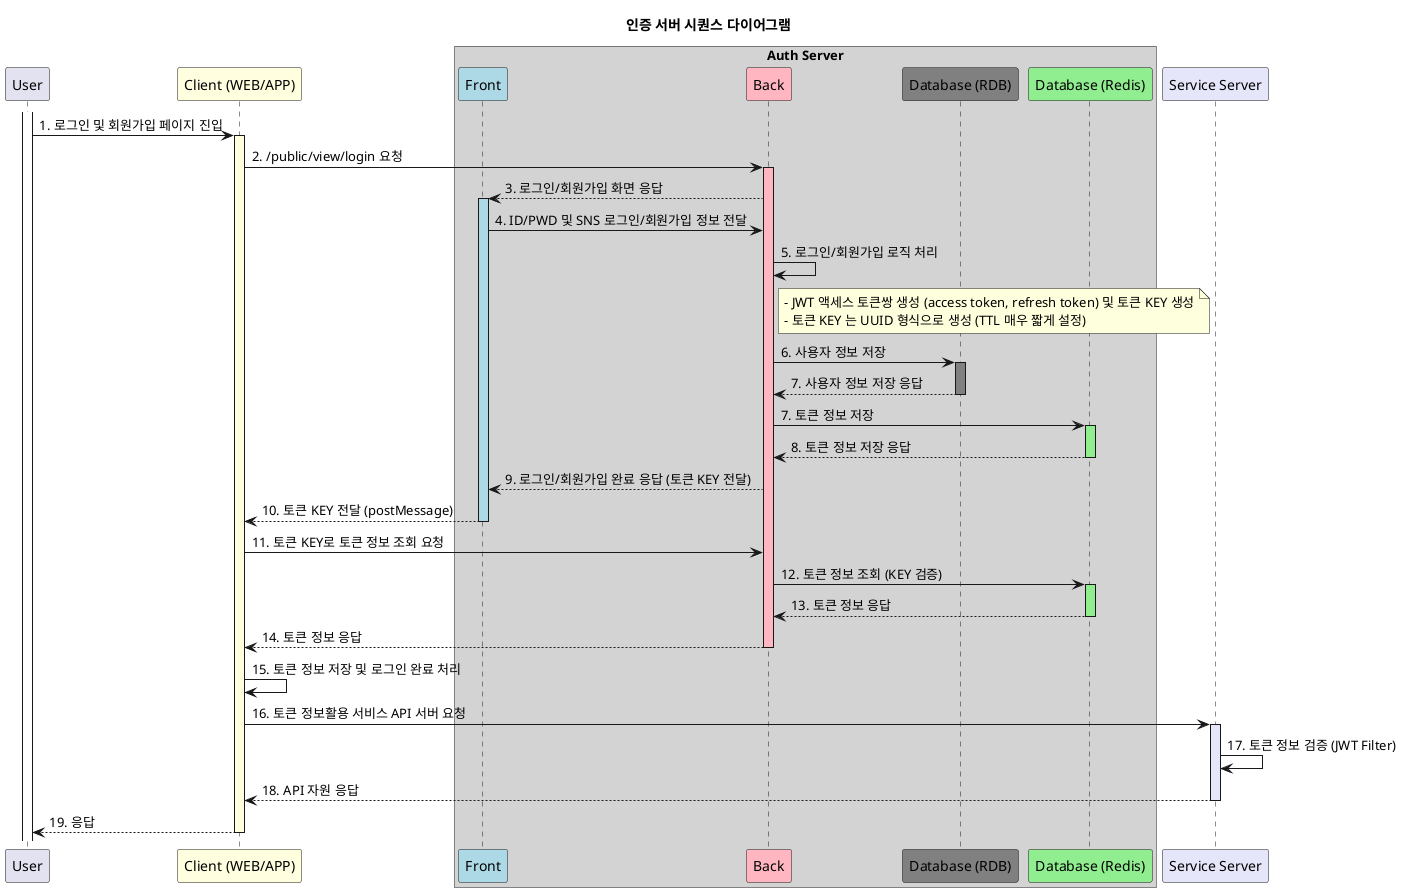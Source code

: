 @startuml
title 인증 서버 시퀀스 다이어그램

'---------------------------------------------------
' 객체 정의
'---------------------------------------------------
participant "User"     as USER
participant "Client (WEB/APP)"                    as CLIENT  #lightyellow
box "Auth Server"  #lightGray
participant "Front"       as SERVERF #lightblue
participant "Back"        as SERVERB #lightpink
participant "Database (RDB)"            as DB      #gray
participant "Database (Redis)"          as REDIS   #lightgreen
end box
participant "Service Server"     as SERVERS #lavender

'---------------------------------------------------
' OAuth 2.0 Authorization Flow
'---------------------------------------------------
ACTIVATE USER
USER -> CLIENT : 1. 로그인 및 회원가입 페이지 진입

'group Automated by Spring Security OAuth Client
  ACTIVATE CLIENT #lightyellow
  CLIENT -> SERVERB : 2. /public/view/login 요청

  ACTIVATE SERVERB #lightpink
  SERVERB --> SERVERF : 3. 로그인/회원가입 화면 응답
  ACTIVATE SERVERF #lightblue
  SERVERF -> SERVERB : 4. ID/PWD 및 SNS 로그인/회원가입 정보 전달

  SERVERB -> SERVERB : 5. 로그인/회원가입 로직 처리
  note right of SERVERB
    - JWT 액세스 토큰쌍 생성 (access token, refresh token) 및 토큰 KEY 생성
    - 토큰 KEY 는 UUID 형식으로 생성 (TTL 매우 짧게 설정)
  end note
  SERVERB -> DB : 6. 사용자 정보 저장
  ACTIVATE DB #gray
  DB --> SERVERB : 7. 사용자 정보 저장 응답
  DEACTIVATE DB

  SERVERB -> REDIS : 7. 토큰 정보 저장
  ACTIVATE REDIS #lightgreen
  REDIS --> SERVERB : 8. 토큰 정보 저장 응답
  DEACTIVATE REDIS

  SERVERB --> SERVERF : 9. 로그인/회원가입 완료 응답 (토큰 KEY 전달)

  SERVERF --> CLIENT : 10. 토큰 KEY 전달 (postMessage)
  DEACTIVATE SERVERF

  CLIENT -> SERVERB : 11. 토큰 KEY로 토큰 정보 조회 요청
  SERVERB -> REDIS : 12. 토큰 정보 조회 (KEY 검증)
  ACTIVATE REDIS #lightgreen
  REDIS --> SERVERB : 13. 토큰 정보 응답
  DEACTIVATE REDIS

  SERVERB --> CLIENT : 14. 토큰 정보 응답
  DEACTIVATE SERVERB
  CLIENT -> CLIENT : 15. 토큰 정보 저장 및 로그인 완료 처리
  CLIENT -> SERVERS : 16. 토큰 정보활용 서비스 API 서버 요청
  ACTIVATE SERVERS #lavender
  SERVERS -> SERVERS : 17. 토큰 정보 검증 (JWT Filter)
  SERVERS --> CLIENT : 18. API 자원 응답
  DEACTIVATE SERVERS
  CLIENT --> USER : 19. 응답
  DEACTIVATE CLIENT

@enduml